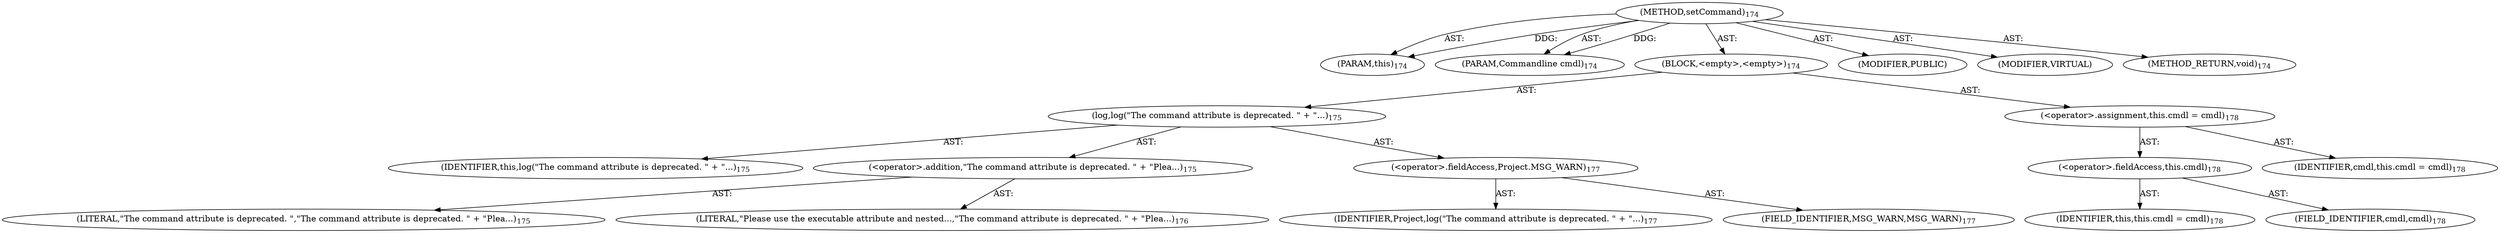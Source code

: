 digraph "setCommand" {  
"111669149702" [label = <(METHOD,setCommand)<SUB>174</SUB>> ]
"115964116997" [label = <(PARAM,this)<SUB>174</SUB>> ]
"115964117017" [label = <(PARAM,Commandline cmdl)<SUB>174</SUB>> ]
"25769803785" [label = <(BLOCK,&lt;empty&gt;,&lt;empty&gt;)<SUB>174</SUB>> ]
"30064771096" [label = <(log,log(&quot;The command attribute is deprecated. &quot; + &quot;...)<SUB>175</SUB>> ]
"68719476741" [label = <(IDENTIFIER,this,log(&quot;The command attribute is deprecated. &quot; + &quot;...)<SUB>175</SUB>> ]
"30064771097" [label = <(&lt;operator&gt;.addition,&quot;The command attribute is deprecated. &quot; + &quot;Plea...)<SUB>175</SUB>> ]
"90194313220" [label = <(LITERAL,&quot;The command attribute is deprecated. &quot;,&quot;The command attribute is deprecated. &quot; + &quot;Plea...)<SUB>175</SUB>> ]
"90194313221" [label = <(LITERAL,&quot;Please use the executable attribute and nested...,&quot;The command attribute is deprecated. &quot; + &quot;Plea...)<SUB>176</SUB>> ]
"30064771098" [label = <(&lt;operator&gt;.fieldAccess,Project.MSG_WARN)<SUB>177</SUB>> ]
"68719476791" [label = <(IDENTIFIER,Project,log(&quot;The command attribute is deprecated. &quot; + &quot;...)<SUB>177</SUB>> ]
"55834574857" [label = <(FIELD_IDENTIFIER,MSG_WARN,MSG_WARN)<SUB>177</SUB>> ]
"30064771099" [label = <(&lt;operator&gt;.assignment,this.cmdl = cmdl)<SUB>178</SUB>> ]
"30064771100" [label = <(&lt;operator&gt;.fieldAccess,this.cmdl)<SUB>178</SUB>> ]
"68719476742" [label = <(IDENTIFIER,this,this.cmdl = cmdl)<SUB>178</SUB>> ]
"55834574858" [label = <(FIELD_IDENTIFIER,cmdl,cmdl)<SUB>178</SUB>> ]
"68719476792" [label = <(IDENTIFIER,cmdl,this.cmdl = cmdl)<SUB>178</SUB>> ]
"133143986203" [label = <(MODIFIER,PUBLIC)> ]
"133143986204" [label = <(MODIFIER,VIRTUAL)> ]
"128849018886" [label = <(METHOD_RETURN,void)<SUB>174</SUB>> ]
  "111669149702" -> "115964116997"  [ label = "AST: "] 
  "111669149702" -> "115964117017"  [ label = "AST: "] 
  "111669149702" -> "25769803785"  [ label = "AST: "] 
  "111669149702" -> "133143986203"  [ label = "AST: "] 
  "111669149702" -> "133143986204"  [ label = "AST: "] 
  "111669149702" -> "128849018886"  [ label = "AST: "] 
  "25769803785" -> "30064771096"  [ label = "AST: "] 
  "25769803785" -> "30064771099"  [ label = "AST: "] 
  "30064771096" -> "68719476741"  [ label = "AST: "] 
  "30064771096" -> "30064771097"  [ label = "AST: "] 
  "30064771096" -> "30064771098"  [ label = "AST: "] 
  "30064771097" -> "90194313220"  [ label = "AST: "] 
  "30064771097" -> "90194313221"  [ label = "AST: "] 
  "30064771098" -> "68719476791"  [ label = "AST: "] 
  "30064771098" -> "55834574857"  [ label = "AST: "] 
  "30064771099" -> "30064771100"  [ label = "AST: "] 
  "30064771099" -> "68719476792"  [ label = "AST: "] 
  "30064771100" -> "68719476742"  [ label = "AST: "] 
  "30064771100" -> "55834574858"  [ label = "AST: "] 
  "111669149702" -> "115964116997"  [ label = "DDG: "] 
  "111669149702" -> "115964117017"  [ label = "DDG: "] 
}
